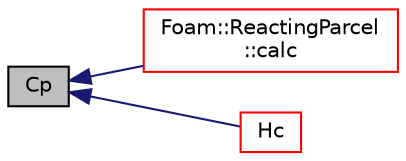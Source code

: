 digraph "Cp"
{
  bgcolor="transparent";
  edge [fontname="Helvetica",fontsize="10",labelfontname="Helvetica",labelfontsize="10"];
  node [fontname="Helvetica",fontsize="10",shape=record];
  rankdir="LR";
  Node1 [label="Cp",height=0.2,width=0.4,color="black", fillcolor="grey75", style="filled", fontcolor="black"];
  Node1 -> Node2 [dir="back",color="midnightblue",fontsize="10",style="solid",fontname="Helvetica"];
  Node2 [label="Foam::ReactingParcel\l::calc",height=0.2,width=0.4,color="red",URL="$a02092.html#a1c2aa9de8e2381d1a7be78bd687fd255",tooltip="Update parcel properties over the time interval. "];
  Node1 -> Node3 [dir="back",color="midnightblue",fontsize="10",style="solid",fontname="Helvetica"];
  Node3 [label="Hc",height=0.2,width=0.4,color="red",URL="$a00335.html#a7939e2549fcd9dfac390608313d89688",tooltip="Return chemical enthalpy for the phase phaseI. "];
}
